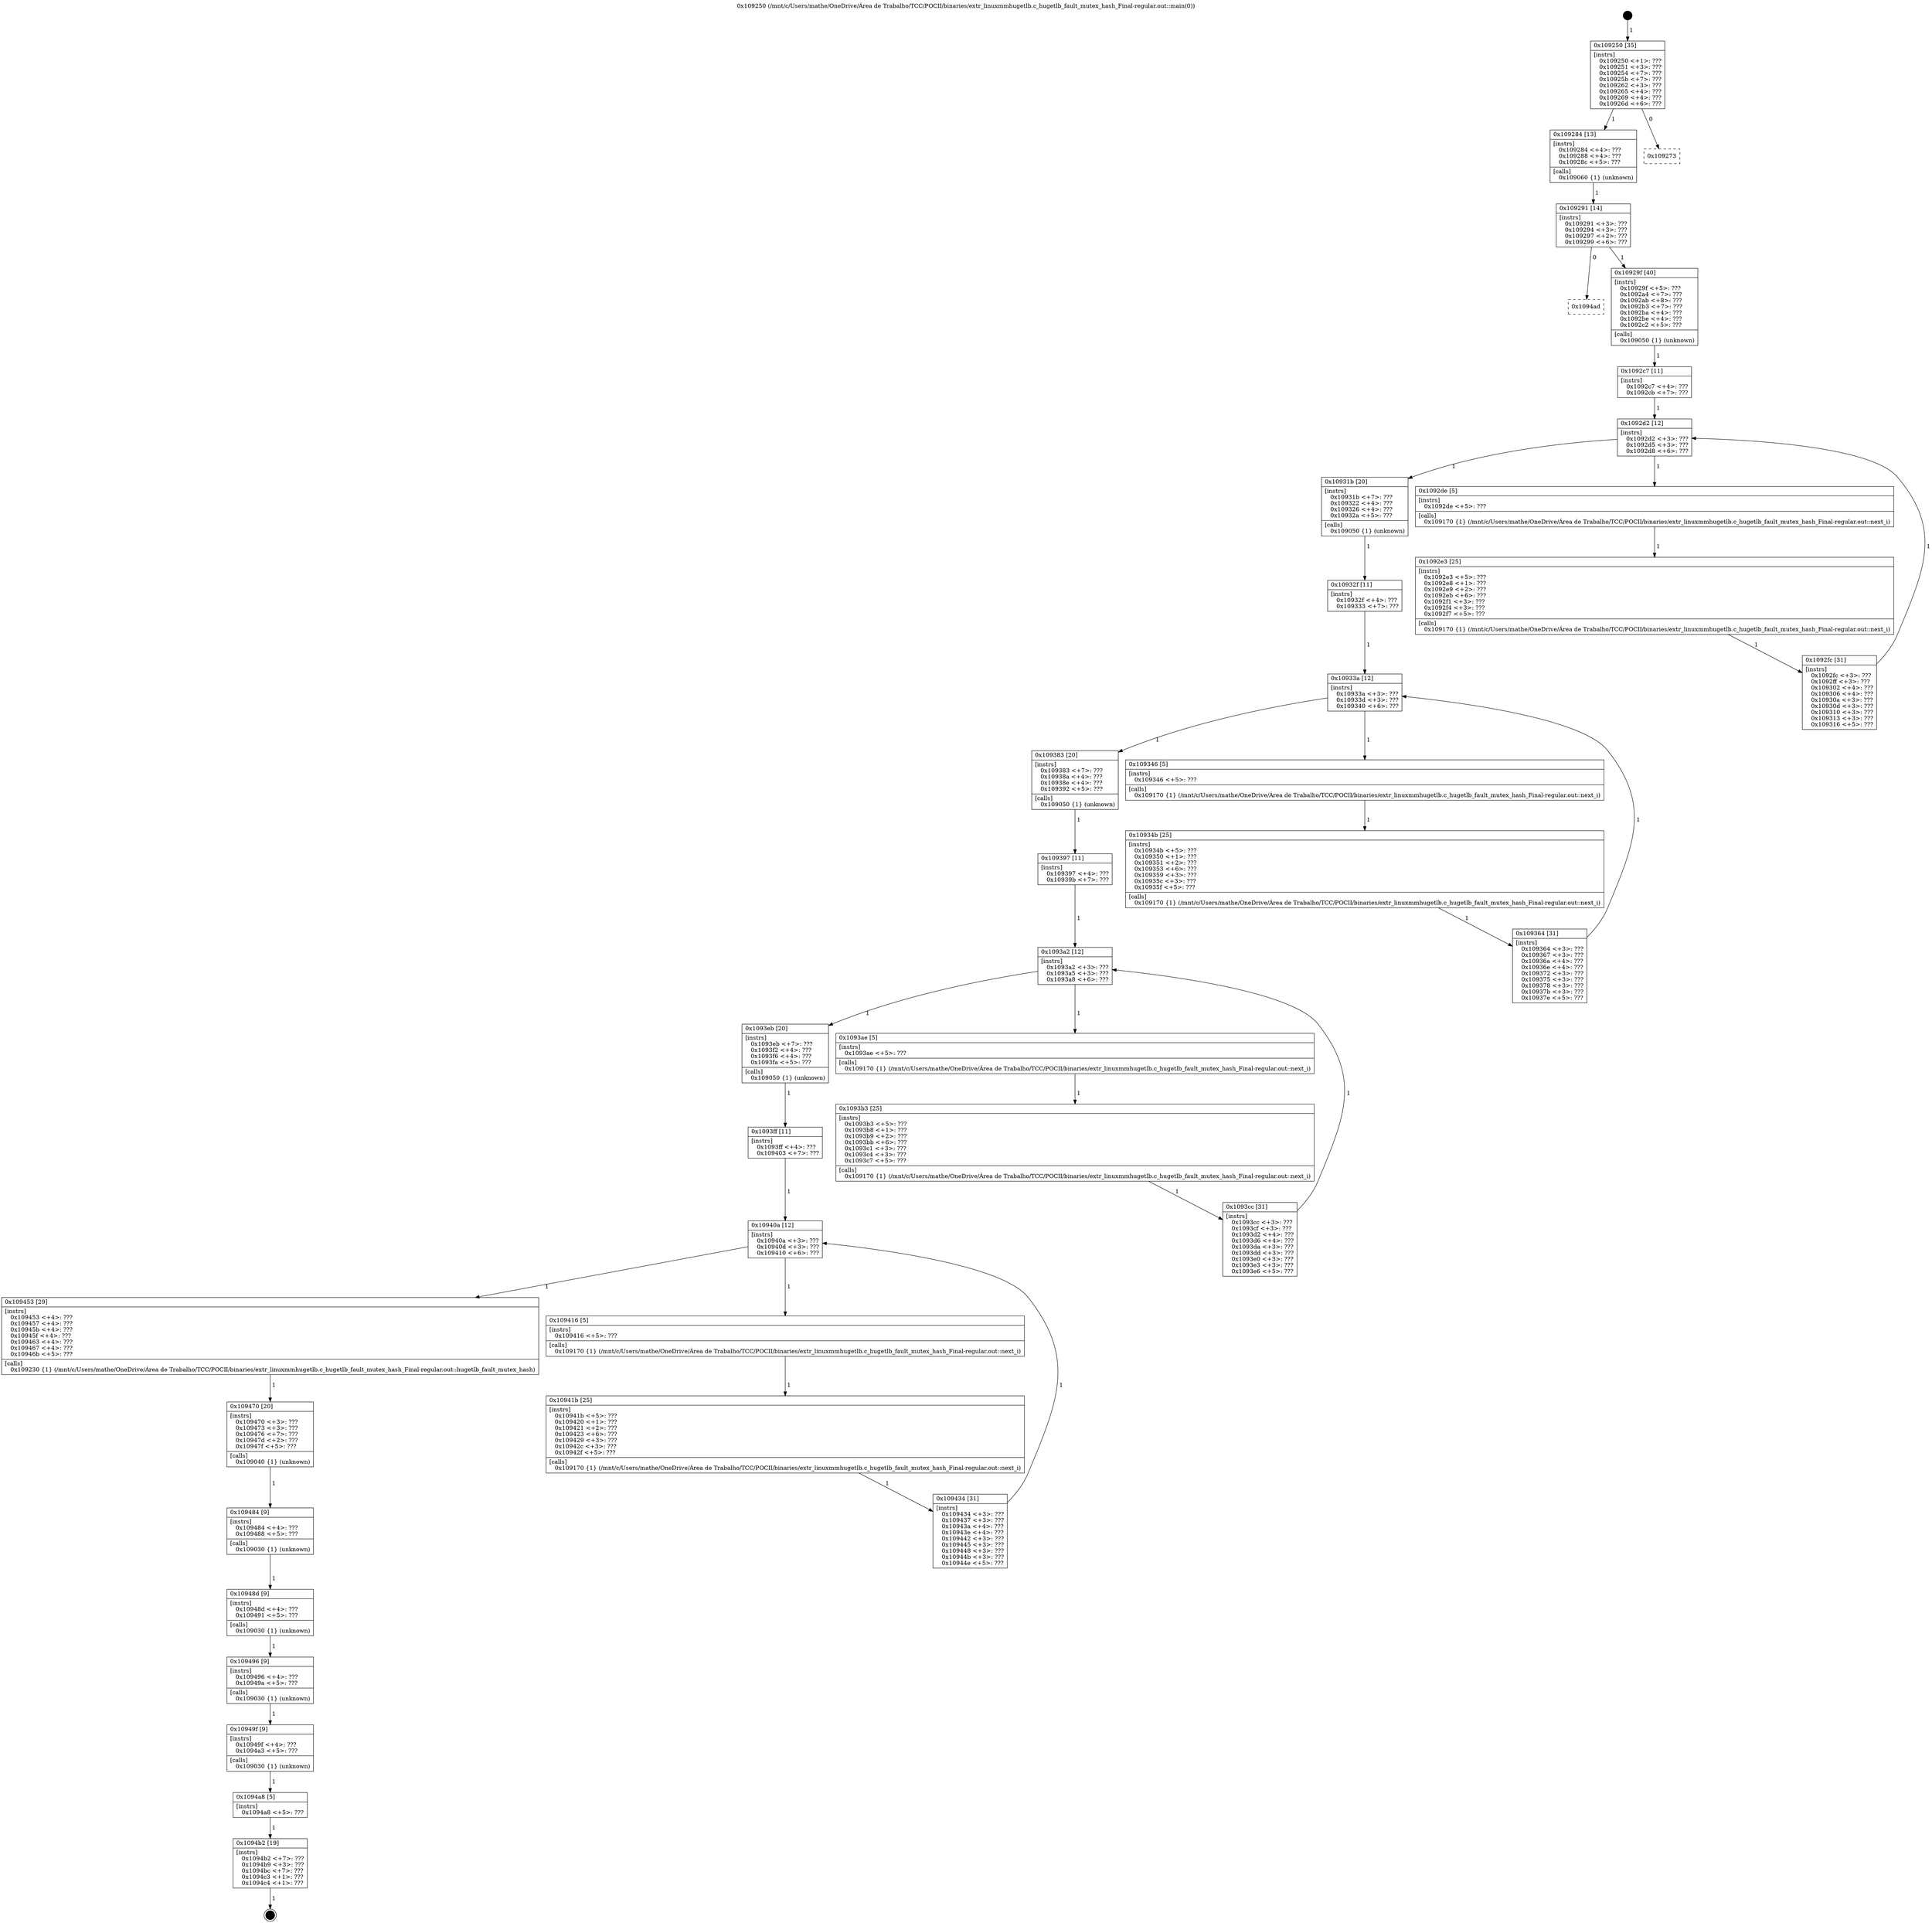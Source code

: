 digraph "0x109250" {
  label = "0x109250 (/mnt/c/Users/mathe/OneDrive/Área de Trabalho/TCC/POCII/binaries/extr_linuxmmhugetlb.c_hugetlb_fault_mutex_hash_Final-regular.out::main(0))"
  labelloc = "t"
  node[shape=record]

  Entry [label="",width=0.3,height=0.3,shape=circle,fillcolor=black,style=filled]
  "0x109250" [label="{
     0x109250 [35]\l
     | [instrs]\l
     &nbsp;&nbsp;0x109250 \<+1\>: ???\l
     &nbsp;&nbsp;0x109251 \<+3\>: ???\l
     &nbsp;&nbsp;0x109254 \<+7\>: ???\l
     &nbsp;&nbsp;0x10925b \<+7\>: ???\l
     &nbsp;&nbsp;0x109262 \<+3\>: ???\l
     &nbsp;&nbsp;0x109265 \<+4\>: ???\l
     &nbsp;&nbsp;0x109269 \<+4\>: ???\l
     &nbsp;&nbsp;0x10926d \<+6\>: ???\l
  }"]
  "0x109284" [label="{
     0x109284 [13]\l
     | [instrs]\l
     &nbsp;&nbsp;0x109284 \<+4\>: ???\l
     &nbsp;&nbsp;0x109288 \<+4\>: ???\l
     &nbsp;&nbsp;0x10928c \<+5\>: ???\l
     | [calls]\l
     &nbsp;&nbsp;0x109060 \{1\} (unknown)\l
  }"]
  "0x109273" [label="{
     0x109273\l
  }", style=dashed]
  "0x109291" [label="{
     0x109291 [14]\l
     | [instrs]\l
     &nbsp;&nbsp;0x109291 \<+3\>: ???\l
     &nbsp;&nbsp;0x109294 \<+3\>: ???\l
     &nbsp;&nbsp;0x109297 \<+2\>: ???\l
     &nbsp;&nbsp;0x109299 \<+6\>: ???\l
  }"]
  "0x1094ad" [label="{
     0x1094ad\l
  }", style=dashed]
  "0x10929f" [label="{
     0x10929f [40]\l
     | [instrs]\l
     &nbsp;&nbsp;0x10929f \<+5\>: ???\l
     &nbsp;&nbsp;0x1092a4 \<+7\>: ???\l
     &nbsp;&nbsp;0x1092ab \<+8\>: ???\l
     &nbsp;&nbsp;0x1092b3 \<+7\>: ???\l
     &nbsp;&nbsp;0x1092ba \<+4\>: ???\l
     &nbsp;&nbsp;0x1092be \<+4\>: ???\l
     &nbsp;&nbsp;0x1092c2 \<+5\>: ???\l
     | [calls]\l
     &nbsp;&nbsp;0x109050 \{1\} (unknown)\l
  }"]
  Exit [label="",width=0.3,height=0.3,shape=circle,fillcolor=black,style=filled,peripheries=2]
  "0x1092d2" [label="{
     0x1092d2 [12]\l
     | [instrs]\l
     &nbsp;&nbsp;0x1092d2 \<+3\>: ???\l
     &nbsp;&nbsp;0x1092d5 \<+3\>: ???\l
     &nbsp;&nbsp;0x1092d8 \<+6\>: ???\l
  }"]
  "0x10931b" [label="{
     0x10931b [20]\l
     | [instrs]\l
     &nbsp;&nbsp;0x10931b \<+7\>: ???\l
     &nbsp;&nbsp;0x109322 \<+4\>: ???\l
     &nbsp;&nbsp;0x109326 \<+4\>: ???\l
     &nbsp;&nbsp;0x10932a \<+5\>: ???\l
     | [calls]\l
     &nbsp;&nbsp;0x109050 \{1\} (unknown)\l
  }"]
  "0x1092de" [label="{
     0x1092de [5]\l
     | [instrs]\l
     &nbsp;&nbsp;0x1092de \<+5\>: ???\l
     | [calls]\l
     &nbsp;&nbsp;0x109170 \{1\} (/mnt/c/Users/mathe/OneDrive/Área de Trabalho/TCC/POCII/binaries/extr_linuxmmhugetlb.c_hugetlb_fault_mutex_hash_Final-regular.out::next_i)\l
  }"]
  "0x1092e3" [label="{
     0x1092e3 [25]\l
     | [instrs]\l
     &nbsp;&nbsp;0x1092e3 \<+5\>: ???\l
     &nbsp;&nbsp;0x1092e8 \<+1\>: ???\l
     &nbsp;&nbsp;0x1092e9 \<+2\>: ???\l
     &nbsp;&nbsp;0x1092eb \<+6\>: ???\l
     &nbsp;&nbsp;0x1092f1 \<+3\>: ???\l
     &nbsp;&nbsp;0x1092f4 \<+3\>: ???\l
     &nbsp;&nbsp;0x1092f7 \<+5\>: ???\l
     | [calls]\l
     &nbsp;&nbsp;0x109170 \{1\} (/mnt/c/Users/mathe/OneDrive/Área de Trabalho/TCC/POCII/binaries/extr_linuxmmhugetlb.c_hugetlb_fault_mutex_hash_Final-regular.out::next_i)\l
  }"]
  "0x1092fc" [label="{
     0x1092fc [31]\l
     | [instrs]\l
     &nbsp;&nbsp;0x1092fc \<+3\>: ???\l
     &nbsp;&nbsp;0x1092ff \<+3\>: ???\l
     &nbsp;&nbsp;0x109302 \<+4\>: ???\l
     &nbsp;&nbsp;0x109306 \<+4\>: ???\l
     &nbsp;&nbsp;0x10930a \<+3\>: ???\l
     &nbsp;&nbsp;0x10930d \<+3\>: ???\l
     &nbsp;&nbsp;0x109310 \<+3\>: ???\l
     &nbsp;&nbsp;0x109313 \<+3\>: ???\l
     &nbsp;&nbsp;0x109316 \<+5\>: ???\l
  }"]
  "0x1092c7" [label="{
     0x1092c7 [11]\l
     | [instrs]\l
     &nbsp;&nbsp;0x1092c7 \<+4\>: ???\l
     &nbsp;&nbsp;0x1092cb \<+7\>: ???\l
  }"]
  "0x10933a" [label="{
     0x10933a [12]\l
     | [instrs]\l
     &nbsp;&nbsp;0x10933a \<+3\>: ???\l
     &nbsp;&nbsp;0x10933d \<+3\>: ???\l
     &nbsp;&nbsp;0x109340 \<+6\>: ???\l
  }"]
  "0x109383" [label="{
     0x109383 [20]\l
     | [instrs]\l
     &nbsp;&nbsp;0x109383 \<+7\>: ???\l
     &nbsp;&nbsp;0x10938a \<+4\>: ???\l
     &nbsp;&nbsp;0x10938e \<+4\>: ???\l
     &nbsp;&nbsp;0x109392 \<+5\>: ???\l
     | [calls]\l
     &nbsp;&nbsp;0x109050 \{1\} (unknown)\l
  }"]
  "0x109346" [label="{
     0x109346 [5]\l
     | [instrs]\l
     &nbsp;&nbsp;0x109346 \<+5\>: ???\l
     | [calls]\l
     &nbsp;&nbsp;0x109170 \{1\} (/mnt/c/Users/mathe/OneDrive/Área de Trabalho/TCC/POCII/binaries/extr_linuxmmhugetlb.c_hugetlb_fault_mutex_hash_Final-regular.out::next_i)\l
  }"]
  "0x10934b" [label="{
     0x10934b [25]\l
     | [instrs]\l
     &nbsp;&nbsp;0x10934b \<+5\>: ???\l
     &nbsp;&nbsp;0x109350 \<+1\>: ???\l
     &nbsp;&nbsp;0x109351 \<+2\>: ???\l
     &nbsp;&nbsp;0x109353 \<+6\>: ???\l
     &nbsp;&nbsp;0x109359 \<+3\>: ???\l
     &nbsp;&nbsp;0x10935c \<+3\>: ???\l
     &nbsp;&nbsp;0x10935f \<+5\>: ???\l
     | [calls]\l
     &nbsp;&nbsp;0x109170 \{1\} (/mnt/c/Users/mathe/OneDrive/Área de Trabalho/TCC/POCII/binaries/extr_linuxmmhugetlb.c_hugetlb_fault_mutex_hash_Final-regular.out::next_i)\l
  }"]
  "0x109364" [label="{
     0x109364 [31]\l
     | [instrs]\l
     &nbsp;&nbsp;0x109364 \<+3\>: ???\l
     &nbsp;&nbsp;0x109367 \<+3\>: ???\l
     &nbsp;&nbsp;0x10936a \<+4\>: ???\l
     &nbsp;&nbsp;0x10936e \<+4\>: ???\l
     &nbsp;&nbsp;0x109372 \<+3\>: ???\l
     &nbsp;&nbsp;0x109375 \<+3\>: ???\l
     &nbsp;&nbsp;0x109378 \<+3\>: ???\l
     &nbsp;&nbsp;0x10937b \<+3\>: ???\l
     &nbsp;&nbsp;0x10937e \<+5\>: ???\l
  }"]
  "0x10932f" [label="{
     0x10932f [11]\l
     | [instrs]\l
     &nbsp;&nbsp;0x10932f \<+4\>: ???\l
     &nbsp;&nbsp;0x109333 \<+7\>: ???\l
  }"]
  "0x1093a2" [label="{
     0x1093a2 [12]\l
     | [instrs]\l
     &nbsp;&nbsp;0x1093a2 \<+3\>: ???\l
     &nbsp;&nbsp;0x1093a5 \<+3\>: ???\l
     &nbsp;&nbsp;0x1093a8 \<+6\>: ???\l
  }"]
  "0x1093eb" [label="{
     0x1093eb [20]\l
     | [instrs]\l
     &nbsp;&nbsp;0x1093eb \<+7\>: ???\l
     &nbsp;&nbsp;0x1093f2 \<+4\>: ???\l
     &nbsp;&nbsp;0x1093f6 \<+4\>: ???\l
     &nbsp;&nbsp;0x1093fa \<+5\>: ???\l
     | [calls]\l
     &nbsp;&nbsp;0x109050 \{1\} (unknown)\l
  }"]
  "0x1093ae" [label="{
     0x1093ae [5]\l
     | [instrs]\l
     &nbsp;&nbsp;0x1093ae \<+5\>: ???\l
     | [calls]\l
     &nbsp;&nbsp;0x109170 \{1\} (/mnt/c/Users/mathe/OneDrive/Área de Trabalho/TCC/POCII/binaries/extr_linuxmmhugetlb.c_hugetlb_fault_mutex_hash_Final-regular.out::next_i)\l
  }"]
  "0x1093b3" [label="{
     0x1093b3 [25]\l
     | [instrs]\l
     &nbsp;&nbsp;0x1093b3 \<+5\>: ???\l
     &nbsp;&nbsp;0x1093b8 \<+1\>: ???\l
     &nbsp;&nbsp;0x1093b9 \<+2\>: ???\l
     &nbsp;&nbsp;0x1093bb \<+6\>: ???\l
     &nbsp;&nbsp;0x1093c1 \<+3\>: ???\l
     &nbsp;&nbsp;0x1093c4 \<+3\>: ???\l
     &nbsp;&nbsp;0x1093c7 \<+5\>: ???\l
     | [calls]\l
     &nbsp;&nbsp;0x109170 \{1\} (/mnt/c/Users/mathe/OneDrive/Área de Trabalho/TCC/POCII/binaries/extr_linuxmmhugetlb.c_hugetlb_fault_mutex_hash_Final-regular.out::next_i)\l
  }"]
  "0x1093cc" [label="{
     0x1093cc [31]\l
     | [instrs]\l
     &nbsp;&nbsp;0x1093cc \<+3\>: ???\l
     &nbsp;&nbsp;0x1093cf \<+3\>: ???\l
     &nbsp;&nbsp;0x1093d2 \<+4\>: ???\l
     &nbsp;&nbsp;0x1093d6 \<+4\>: ???\l
     &nbsp;&nbsp;0x1093da \<+3\>: ???\l
     &nbsp;&nbsp;0x1093dd \<+3\>: ???\l
     &nbsp;&nbsp;0x1093e0 \<+3\>: ???\l
     &nbsp;&nbsp;0x1093e3 \<+3\>: ???\l
     &nbsp;&nbsp;0x1093e6 \<+5\>: ???\l
  }"]
  "0x109397" [label="{
     0x109397 [11]\l
     | [instrs]\l
     &nbsp;&nbsp;0x109397 \<+4\>: ???\l
     &nbsp;&nbsp;0x10939b \<+7\>: ???\l
  }"]
  "0x10940a" [label="{
     0x10940a [12]\l
     | [instrs]\l
     &nbsp;&nbsp;0x10940a \<+3\>: ???\l
     &nbsp;&nbsp;0x10940d \<+3\>: ???\l
     &nbsp;&nbsp;0x109410 \<+6\>: ???\l
  }"]
  "0x109453" [label="{
     0x109453 [29]\l
     | [instrs]\l
     &nbsp;&nbsp;0x109453 \<+4\>: ???\l
     &nbsp;&nbsp;0x109457 \<+4\>: ???\l
     &nbsp;&nbsp;0x10945b \<+4\>: ???\l
     &nbsp;&nbsp;0x10945f \<+4\>: ???\l
     &nbsp;&nbsp;0x109463 \<+4\>: ???\l
     &nbsp;&nbsp;0x109467 \<+4\>: ???\l
     &nbsp;&nbsp;0x10946b \<+5\>: ???\l
     | [calls]\l
     &nbsp;&nbsp;0x109230 \{1\} (/mnt/c/Users/mathe/OneDrive/Área de Trabalho/TCC/POCII/binaries/extr_linuxmmhugetlb.c_hugetlb_fault_mutex_hash_Final-regular.out::hugetlb_fault_mutex_hash)\l
  }"]
  "0x109416" [label="{
     0x109416 [5]\l
     | [instrs]\l
     &nbsp;&nbsp;0x109416 \<+5\>: ???\l
     | [calls]\l
     &nbsp;&nbsp;0x109170 \{1\} (/mnt/c/Users/mathe/OneDrive/Área de Trabalho/TCC/POCII/binaries/extr_linuxmmhugetlb.c_hugetlb_fault_mutex_hash_Final-regular.out::next_i)\l
  }"]
  "0x10941b" [label="{
     0x10941b [25]\l
     | [instrs]\l
     &nbsp;&nbsp;0x10941b \<+5\>: ???\l
     &nbsp;&nbsp;0x109420 \<+1\>: ???\l
     &nbsp;&nbsp;0x109421 \<+2\>: ???\l
     &nbsp;&nbsp;0x109423 \<+6\>: ???\l
     &nbsp;&nbsp;0x109429 \<+3\>: ???\l
     &nbsp;&nbsp;0x10942c \<+3\>: ???\l
     &nbsp;&nbsp;0x10942f \<+5\>: ???\l
     | [calls]\l
     &nbsp;&nbsp;0x109170 \{1\} (/mnt/c/Users/mathe/OneDrive/Área de Trabalho/TCC/POCII/binaries/extr_linuxmmhugetlb.c_hugetlb_fault_mutex_hash_Final-regular.out::next_i)\l
  }"]
  "0x109434" [label="{
     0x109434 [31]\l
     | [instrs]\l
     &nbsp;&nbsp;0x109434 \<+3\>: ???\l
     &nbsp;&nbsp;0x109437 \<+3\>: ???\l
     &nbsp;&nbsp;0x10943a \<+4\>: ???\l
     &nbsp;&nbsp;0x10943e \<+4\>: ???\l
     &nbsp;&nbsp;0x109442 \<+3\>: ???\l
     &nbsp;&nbsp;0x109445 \<+3\>: ???\l
     &nbsp;&nbsp;0x109448 \<+3\>: ???\l
     &nbsp;&nbsp;0x10944b \<+3\>: ???\l
     &nbsp;&nbsp;0x10944e \<+5\>: ???\l
  }"]
  "0x1093ff" [label="{
     0x1093ff [11]\l
     | [instrs]\l
     &nbsp;&nbsp;0x1093ff \<+4\>: ???\l
     &nbsp;&nbsp;0x109403 \<+7\>: ???\l
  }"]
  "0x109470" [label="{
     0x109470 [20]\l
     | [instrs]\l
     &nbsp;&nbsp;0x109470 \<+3\>: ???\l
     &nbsp;&nbsp;0x109473 \<+3\>: ???\l
     &nbsp;&nbsp;0x109476 \<+7\>: ???\l
     &nbsp;&nbsp;0x10947d \<+2\>: ???\l
     &nbsp;&nbsp;0x10947f \<+5\>: ???\l
     | [calls]\l
     &nbsp;&nbsp;0x109040 \{1\} (unknown)\l
  }"]
  "0x109484" [label="{
     0x109484 [9]\l
     | [instrs]\l
     &nbsp;&nbsp;0x109484 \<+4\>: ???\l
     &nbsp;&nbsp;0x109488 \<+5\>: ???\l
     | [calls]\l
     &nbsp;&nbsp;0x109030 \{1\} (unknown)\l
  }"]
  "0x10948d" [label="{
     0x10948d [9]\l
     | [instrs]\l
     &nbsp;&nbsp;0x10948d \<+4\>: ???\l
     &nbsp;&nbsp;0x109491 \<+5\>: ???\l
     | [calls]\l
     &nbsp;&nbsp;0x109030 \{1\} (unknown)\l
  }"]
  "0x109496" [label="{
     0x109496 [9]\l
     | [instrs]\l
     &nbsp;&nbsp;0x109496 \<+4\>: ???\l
     &nbsp;&nbsp;0x10949a \<+5\>: ???\l
     | [calls]\l
     &nbsp;&nbsp;0x109030 \{1\} (unknown)\l
  }"]
  "0x10949f" [label="{
     0x10949f [9]\l
     | [instrs]\l
     &nbsp;&nbsp;0x10949f \<+4\>: ???\l
     &nbsp;&nbsp;0x1094a3 \<+5\>: ???\l
     | [calls]\l
     &nbsp;&nbsp;0x109030 \{1\} (unknown)\l
  }"]
  "0x1094a8" [label="{
     0x1094a8 [5]\l
     | [instrs]\l
     &nbsp;&nbsp;0x1094a8 \<+5\>: ???\l
  }"]
  "0x1094b2" [label="{
     0x1094b2 [19]\l
     | [instrs]\l
     &nbsp;&nbsp;0x1094b2 \<+7\>: ???\l
     &nbsp;&nbsp;0x1094b9 \<+3\>: ???\l
     &nbsp;&nbsp;0x1094bc \<+7\>: ???\l
     &nbsp;&nbsp;0x1094c3 \<+1\>: ???\l
     &nbsp;&nbsp;0x1094c4 \<+1\>: ???\l
  }"]
  Entry -> "0x109250" [label=" 1"]
  "0x109250" -> "0x109284" [label=" 1"]
  "0x109250" -> "0x109273" [label=" 0"]
  "0x109284" -> "0x109291" [label=" 1"]
  "0x109291" -> "0x1094ad" [label=" 0"]
  "0x109291" -> "0x10929f" [label=" 1"]
  "0x1094b2" -> Exit [label=" 1"]
  "0x10929f" -> "0x1092c7" [label=" 1"]
  "0x1092d2" -> "0x10931b" [label=" 1"]
  "0x1092d2" -> "0x1092de" [label=" 1"]
  "0x1092de" -> "0x1092e3" [label=" 1"]
  "0x1092e3" -> "0x1092fc" [label=" 1"]
  "0x1092c7" -> "0x1092d2" [label=" 1"]
  "0x1092fc" -> "0x1092d2" [label=" 1"]
  "0x10931b" -> "0x10932f" [label=" 1"]
  "0x10933a" -> "0x109383" [label=" 1"]
  "0x10933a" -> "0x109346" [label=" 1"]
  "0x109346" -> "0x10934b" [label=" 1"]
  "0x10934b" -> "0x109364" [label=" 1"]
  "0x10932f" -> "0x10933a" [label=" 1"]
  "0x109364" -> "0x10933a" [label=" 1"]
  "0x109383" -> "0x109397" [label=" 1"]
  "0x1093a2" -> "0x1093eb" [label=" 1"]
  "0x1093a2" -> "0x1093ae" [label=" 1"]
  "0x1093ae" -> "0x1093b3" [label=" 1"]
  "0x1093b3" -> "0x1093cc" [label=" 1"]
  "0x109397" -> "0x1093a2" [label=" 1"]
  "0x1093cc" -> "0x1093a2" [label=" 1"]
  "0x1093eb" -> "0x1093ff" [label=" 1"]
  "0x10940a" -> "0x109453" [label=" 1"]
  "0x10940a" -> "0x109416" [label=" 1"]
  "0x109416" -> "0x10941b" [label=" 1"]
  "0x10941b" -> "0x109434" [label=" 1"]
  "0x1093ff" -> "0x10940a" [label=" 1"]
  "0x109434" -> "0x10940a" [label=" 1"]
  "0x109453" -> "0x109470" [label=" 1"]
  "0x109470" -> "0x109484" [label=" 1"]
  "0x109484" -> "0x10948d" [label=" 1"]
  "0x10948d" -> "0x109496" [label=" 1"]
  "0x109496" -> "0x10949f" [label=" 1"]
  "0x10949f" -> "0x1094a8" [label=" 1"]
  "0x1094a8" -> "0x1094b2" [label=" 1"]
}
